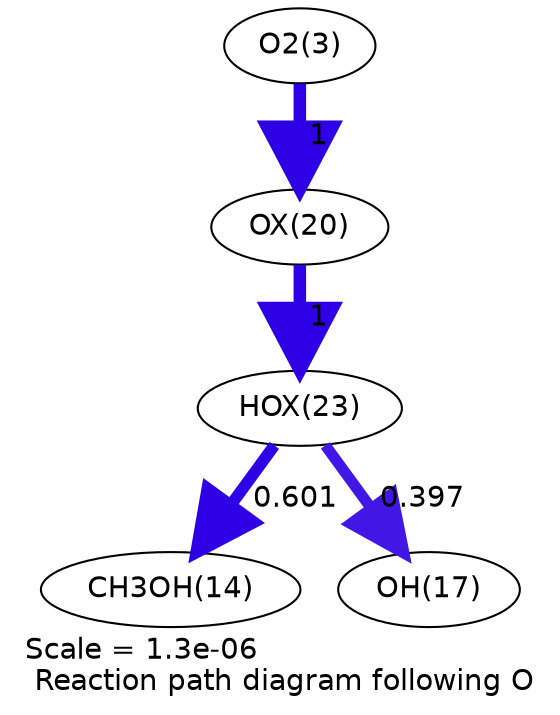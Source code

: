 digraph reaction_paths {
center=1;
s5 -> s36[fontname="Helvetica", penwidth=6, arrowsize=3, color="0.7, 1.5, 0.9"
, label=" 1"];
s36 -> s39[fontname="Helvetica", penwidth=6, arrowsize=3, color="0.7, 1.5, 0.9"
, label=" 1"];
s39 -> s16[fontname="Helvetica", penwidth=5.62, arrowsize=2.81, color="0.7, 1.1, 0.9"
, label=" 0.601"];
s39 -> s19[fontname="Helvetica", penwidth=5.3, arrowsize=2.65, color="0.7, 0.897, 0.9"
, label=" 0.397"];
s5 [ fontname="Helvetica", label="O2(3)"];
s16 [ fontname="Helvetica", label="CH3OH(14)"];
s19 [ fontname="Helvetica", label="OH(17)"];
s36 [ fontname="Helvetica", label="OX(20)"];
s39 [ fontname="Helvetica", label="HOX(23)"];
 label = "Scale = 1.3e-06\l Reaction path diagram following O";
 fontname = "Helvetica";
}
